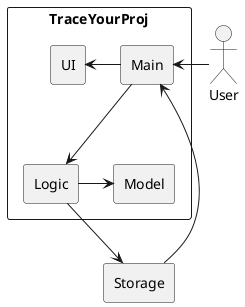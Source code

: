 @startuml
skinparam packageStyle rectangle
skinparam componentStyle rectangle

actor User
rectangle Storage
rectangle TraceYourProj{
  User -left-> [Main]
  [Main] -left-> [UI]
  [Main] --> [Logic]
  [Logic] -right-> [Model]
  [Logic] -down-> [Storage]
  [Storage] -down-> [Main]
}
@enduml